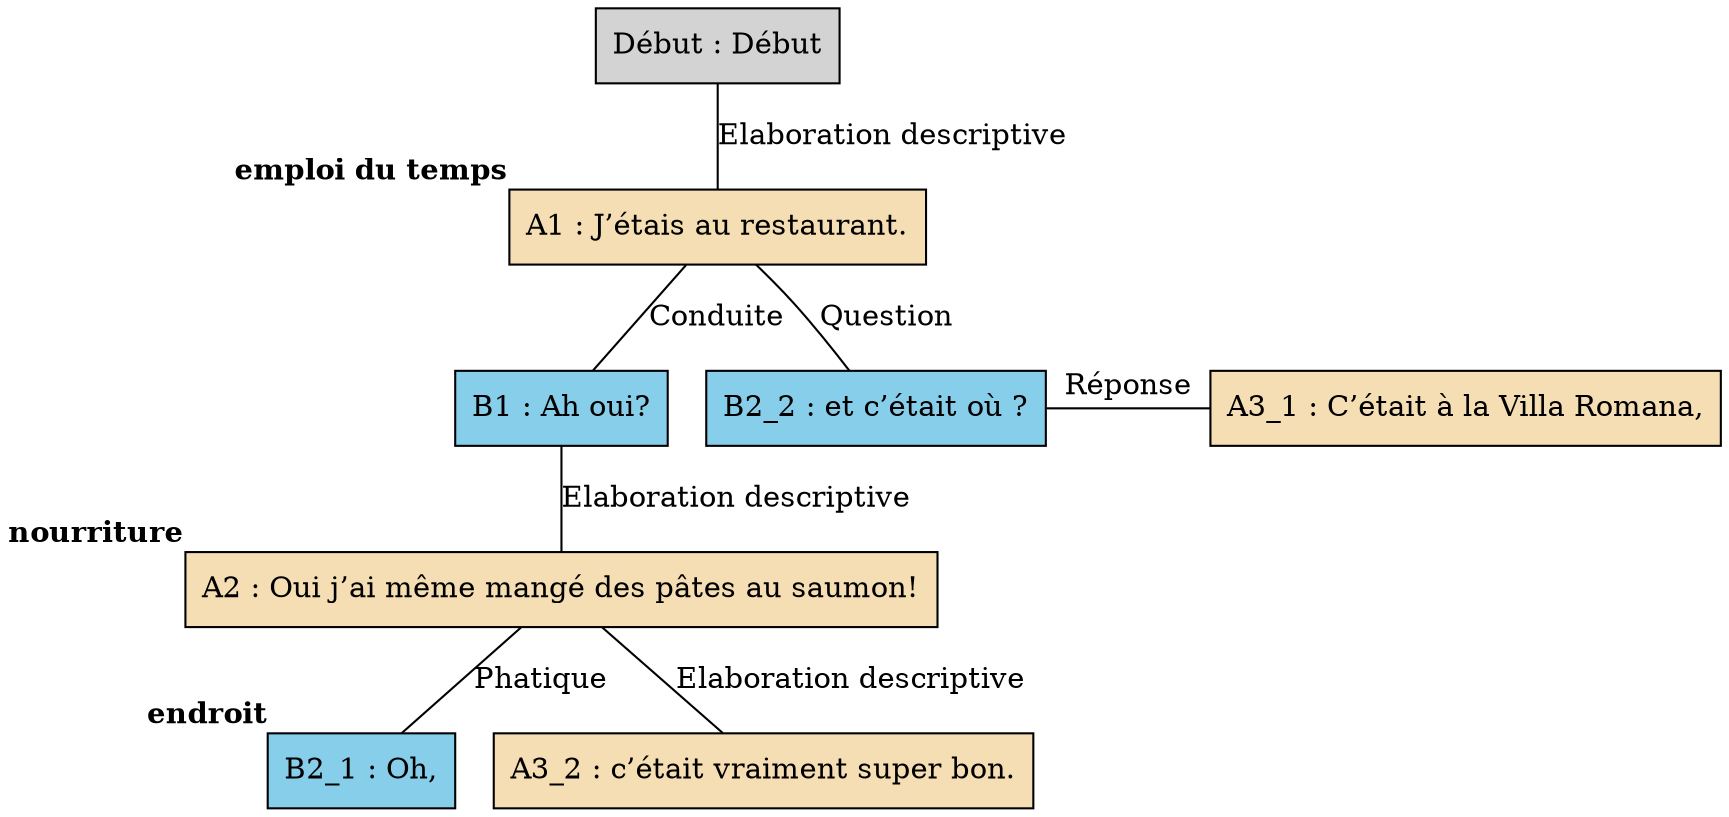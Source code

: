 digraph A05 {
	node [shape=box style=filled]
	"Début" [label="Début : Début" xlabel=""]
	A1 [label="A1 : J’étais au restaurant." fillcolor=wheat xlabel=<<B>emploi du temps</B>>]
	B1 [label="B1 : Ah oui?" fillcolor=skyblue xlabel=""]
	A2 [label="A2 : Oui j’ai même mangé des pâtes au saumon!" fillcolor=wheat xlabel=<<B>nourriture</B>>]
	B2_1 [label="B2_1 : Oh," fillcolor=skyblue xlabel=<<B>endroit</B>>]
	B2_2 [label="B2_2 : et c’était où ?" fillcolor=skyblue xlabel=""]
	A3_1 [label="A3_1 : C’était à la Villa Romana," fillcolor=wheat xlabel=""]
	A3_2 [label="A3_2 : c’était vraiment super bon." fillcolor=wheat xlabel=""]
	"Début" -> A1 [label="Elaboration descriptive" dir=none]
	A1 -> B1 [label=Conduite dir=none]
	B1 -> A2 [label="Elaboration descriptive" dir=none]
	A2 -> B2_1 [label=Phatique dir=none]
	{
		rank=same
		B2_2
		A3_1
		B2_2 -> A3_1 [label="Réponse" dir=none]
	}
	A2 -> A3_2 [label="Elaboration descriptive" dir=none]
	A1 -> B2_2 [label=Question dir=none]
}
